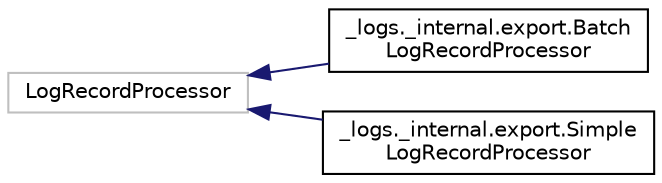 digraph "Graphical Class Hierarchy"
{
 // LATEX_PDF_SIZE
  edge [fontname="Helvetica",fontsize="10",labelfontname="Helvetica",labelfontsize="10"];
  node [fontname="Helvetica",fontsize="10",shape=record];
  rankdir="LR";
  Node16307 [label="LogRecordProcessor",height=0.2,width=0.4,color="grey75", fillcolor="white", style="filled",tooltip=" "];
  Node16307 -> Node0 [dir="back",color="midnightblue",fontsize="10",style="solid",fontname="Helvetica"];
  Node0 [label="_logs._internal.export.Batch\lLogRecordProcessor",height=0.2,width=0.4,color="black", fillcolor="white", style="filled",URL="$class__logs_1_1__internal_1_1export_1_1BatchLogRecordProcessor.html",tooltip=" "];
  Node16307 -> Node16309 [dir="back",color="midnightblue",fontsize="10",style="solid",fontname="Helvetica"];
  Node16309 [label="_logs._internal.export.Simple\lLogRecordProcessor",height=0.2,width=0.4,color="black", fillcolor="white", style="filled",URL="$class__logs_1_1__internal_1_1export_1_1SimpleLogRecordProcessor.html",tooltip=" "];
}
